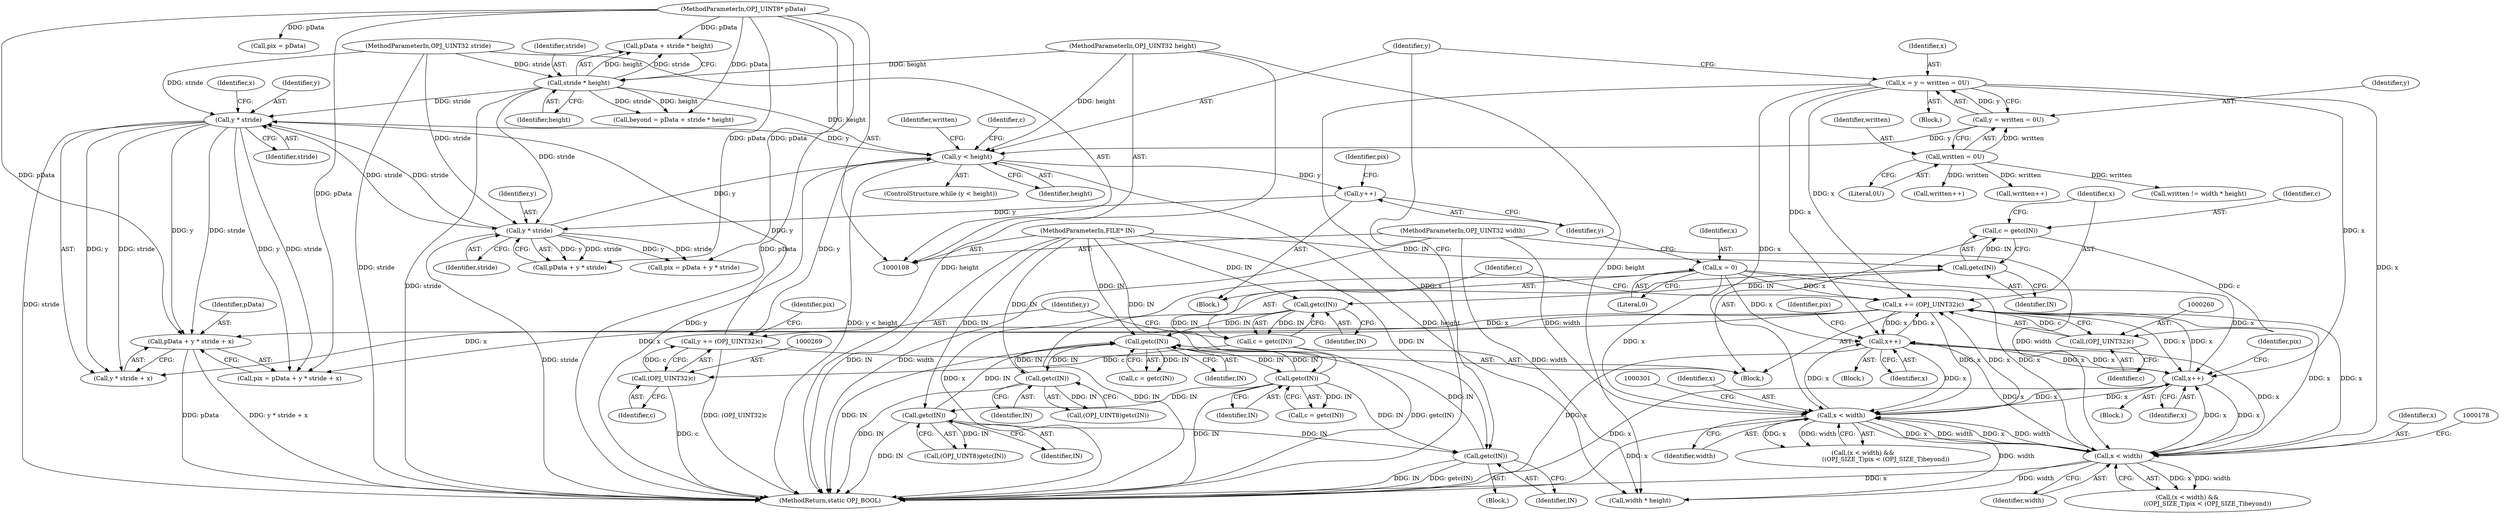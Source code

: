 digraph "0_openjpeg_cbe7384016083eac16078b359acd7a842253d503@pointer" {
"1000273" [label="(Call,pData + y * stride + x)"];
"1000110" [label="(MethodParameterIn,OPJ_UINT8* pData)"];
"1000276" [label="(Call,y * stride)"];
"1000266" [label="(Call,y += (OPJ_UINT32)c)"];
"1000268" [label="(Call,(OPJ_UINT32)c)"];
"1000262" [label="(Call,c = getc(IN))"];
"1000264" [label="(Call,getc(IN))"];
"1000255" [label="(Call,getc(IN))"];
"1000215" [label="(Call,getc(IN))"];
"1000145" [label="(Call,getc(IN))"];
"1000360" [label="(Call,getc(IN))"];
"1000326" [label="(Call,getc(IN))"];
"1000109" [label="(MethodParameterIn,FILE* IN)"];
"1000162" [label="(Call,getc(IN))"];
"1000138" [label="(Call,y < height)"];
"1000237" [label="(Call,y * stride)"];
"1000231" [label="(Call,y++)"];
"1000124" [label="(Call,stride * height)"];
"1000111" [label="(MethodParameterIn,OPJ_UINT32 stride)"];
"1000113" [label="(MethodParameterIn,OPJ_UINT32 height)"];
"1000132" [label="(Call,y = written = 0U)"];
"1000134" [label="(Call,written = 0U)"];
"1000257" [label="(Call,x += (OPJ_UINT32)c)"];
"1000259" [label="(Call,(OPJ_UINT32)c)"];
"1000253" [label="(Call,c = getc(IN))"];
"1000187" [label="(Call,x++)"];
"1000310" [label="(Call,x++)"];
"1000228" [label="(Call,x = 0)"];
"1000296" [label="(Call,x < width)"];
"1000173" [label="(Call,x < width)"];
"1000130" [label="(Call,x = y = written = 0U)"];
"1000112" [label="(MethodParameterIn,OPJ_UINT32 width)"];
"1000227" [label="(Block,)"];
"1000133" [label="(Identifier,y)"];
"1000124" [label="(Call,stride * height)"];
"1000275" [label="(Call,y * stride + x)"];
"1000359" [label="(Block,)"];
"1000137" [label="(ControlStructure,while (y < height))"];
"1000279" [label="(Identifier,x)"];
"1000277" [label="(Identifier,y)"];
"1000134" [label="(Call,written = 0U)"];
"1000252" [label="(Block,)"];
"1000264" [label="(Call,getc(IN))"];
"1000257" [label="(Call,x += (OPJ_UINT32)c)"];
"1000187" [label="(Call,x++)"];
"1000272" [label="(Identifier,pix)"];
"1000127" [label="(Call,pix = pData)"];
"1000364" [label="(Identifier,written)"];
"1000213" [label="(Call,c = getc(IN))"];
"1000233" [label="(Call,pix = pData + y * stride)"];
"1000135" [label="(Identifier,written)"];
"1000139" [label="(Identifier,y)"];
"1000175" [label="(Identifier,width)"];
"1000298" [label="(Identifier,width)"];
"1000297" [label="(Identifier,x)"];
"1000109" [label="(MethodParameterIn,FILE* IN)"];
"1000132" [label="(Call,y = written = 0U)"];
"1000268" [label="(Call,(OPJ_UINT32)c)"];
"1000188" [label="(Identifier,x)"];
"1000172" [label="(Call,(x < width) &&\n                     ((OPJ_SIZE_T)pix < (OPJ_SIZE_T)beyond))"];
"1000131" [label="(Identifier,x)"];
"1000270" [label="(Identifier,c)"];
"1000209" [label="(Call,written++)"];
"1000361" [label="(Identifier,IN)"];
"1000258" [label="(Identifier,x)"];
"1000173" [label="(Call,x < width)"];
"1000265" [label="(Identifier,IN)"];
"1000324" [label="(Call,(OPJ_UINT8)getc(IN))"];
"1000253" [label="(Call,c = getc(IN))"];
"1000230" [label="(Literal,0)"];
"1000120" [label="(Call,beyond = pData + stride * height)"];
"1000140" [label="(Identifier,height)"];
"1000261" [label="(Identifier,c)"];
"1000162" [label="(Call,getc(IN))"];
"1000327" [label="(Identifier,IN)"];
"1000138" [label="(Call,y < height)"];
"1000144" [label="(Identifier,c)"];
"1000229" [label="(Identifier,x)"];
"1000345" [label="(Call,written++)"];
"1000259" [label="(Call,(OPJ_UINT32)c)"];
"1000376" [label="(MethodReturn,static OPJ_BOOL)"];
"1000235" [label="(Call,pData + y * stride)"];
"1000326" [label="(Call,getc(IN))"];
"1000228" [label="(Call,x = 0)"];
"1000232" [label="(Identifier,y)"];
"1000216" [label="(Identifier,IN)"];
"1000263" [label="(Identifier,c)"];
"1000143" [label="(Call,c = getc(IN))"];
"1000190" [label="(Identifier,pix)"];
"1000267" [label="(Identifier,y)"];
"1000254" [label="(Identifier,c)"];
"1000114" [label="(Block,)"];
"1000186" [label="(Block,)"];
"1000309" [label="(Block,)"];
"1000110" [label="(MethodParameterIn,OPJ_UINT8* pData)"];
"1000266" [label="(Call,y += (OPJ_UINT32)c)"];
"1000234" [label="(Identifier,pix)"];
"1000126" [label="(Identifier,height)"];
"1000363" [label="(Call,written != width * height)"];
"1000146" [label="(Identifier,IN)"];
"1000112" [label="(MethodParameterIn,OPJ_UINT32 width)"];
"1000271" [label="(Call,pix = pData + y * stride + x)"];
"1000163" [label="(Identifier,IN)"];
"1000238" [label="(Identifier,y)"];
"1000365" [label="(Call,width * height)"];
"1000122" [label="(Call,pData + stride * height)"];
"1000276" [label="(Call,y * stride)"];
"1000262" [label="(Call,c = getc(IN))"];
"1000255" [label="(Call,getc(IN))"];
"1000239" [label="(Identifier,stride)"];
"1000313" [label="(Identifier,pix)"];
"1000295" [label="(Call,(x < width) &&\n                        ((OPJ_SIZE_T)pix < (OPJ_SIZE_T)beyond))"];
"1000296" [label="(Call,x < width)"];
"1000125" [label="(Identifier,stride)"];
"1000174" [label="(Identifier,x)"];
"1000256" [label="(Identifier,IN)"];
"1000145" [label="(Call,getc(IN))"];
"1000311" [label="(Identifier,x)"];
"1000130" [label="(Call,x = y = written = 0U)"];
"1000273" [label="(Call,pData + y * stride + x)"];
"1000111" [label="(MethodParameterIn,OPJ_UINT32 stride)"];
"1000231" [label="(Call,y++)"];
"1000215" [label="(Call,getc(IN))"];
"1000237" [label="(Call,y * stride)"];
"1000113" [label="(MethodParameterIn,OPJ_UINT32 height)"];
"1000360" [label="(Call,getc(IN))"];
"1000278" [label="(Identifier,stride)"];
"1000160" [label="(Call,(OPJ_UINT8)getc(IN))"];
"1000274" [label="(Identifier,pData)"];
"1000310" [label="(Call,x++)"];
"1000136" [label="(Literal,0U)"];
"1000273" -> "1000271"  [label="AST: "];
"1000273" -> "1000275"  [label="CFG: "];
"1000274" -> "1000273"  [label="AST: "];
"1000275" -> "1000273"  [label="AST: "];
"1000271" -> "1000273"  [label="CFG: "];
"1000273" -> "1000376"  [label="DDG: y * stride + x"];
"1000273" -> "1000376"  [label="DDG: pData"];
"1000110" -> "1000273"  [label="DDG: pData"];
"1000276" -> "1000273"  [label="DDG: y"];
"1000276" -> "1000273"  [label="DDG: stride"];
"1000257" -> "1000273"  [label="DDG: x"];
"1000110" -> "1000108"  [label="AST: "];
"1000110" -> "1000376"  [label="DDG: pData"];
"1000110" -> "1000120"  [label="DDG: pData"];
"1000110" -> "1000122"  [label="DDG: pData"];
"1000110" -> "1000127"  [label="DDG: pData"];
"1000110" -> "1000233"  [label="DDG: pData"];
"1000110" -> "1000235"  [label="DDG: pData"];
"1000110" -> "1000271"  [label="DDG: pData"];
"1000276" -> "1000275"  [label="AST: "];
"1000276" -> "1000278"  [label="CFG: "];
"1000277" -> "1000276"  [label="AST: "];
"1000278" -> "1000276"  [label="AST: "];
"1000279" -> "1000276"  [label="CFG: "];
"1000276" -> "1000376"  [label="DDG: stride"];
"1000276" -> "1000138"  [label="DDG: y"];
"1000276" -> "1000237"  [label="DDG: stride"];
"1000276" -> "1000271"  [label="DDG: y"];
"1000276" -> "1000271"  [label="DDG: stride"];
"1000276" -> "1000275"  [label="DDG: y"];
"1000276" -> "1000275"  [label="DDG: stride"];
"1000266" -> "1000276"  [label="DDG: y"];
"1000124" -> "1000276"  [label="DDG: stride"];
"1000237" -> "1000276"  [label="DDG: stride"];
"1000111" -> "1000276"  [label="DDG: stride"];
"1000266" -> "1000252"  [label="AST: "];
"1000266" -> "1000268"  [label="CFG: "];
"1000267" -> "1000266"  [label="AST: "];
"1000268" -> "1000266"  [label="AST: "];
"1000272" -> "1000266"  [label="CFG: "];
"1000266" -> "1000376"  [label="DDG: (OPJ_UINT32)c"];
"1000268" -> "1000266"  [label="DDG: c"];
"1000138" -> "1000266"  [label="DDG: y"];
"1000268" -> "1000270"  [label="CFG: "];
"1000269" -> "1000268"  [label="AST: "];
"1000270" -> "1000268"  [label="AST: "];
"1000268" -> "1000376"  [label="DDG: c"];
"1000262" -> "1000268"  [label="DDG: c"];
"1000262" -> "1000252"  [label="AST: "];
"1000262" -> "1000264"  [label="CFG: "];
"1000263" -> "1000262"  [label="AST: "];
"1000264" -> "1000262"  [label="AST: "];
"1000267" -> "1000262"  [label="CFG: "];
"1000262" -> "1000376"  [label="DDG: getc(IN)"];
"1000264" -> "1000262"  [label="DDG: IN"];
"1000264" -> "1000265"  [label="CFG: "];
"1000265" -> "1000264"  [label="AST: "];
"1000264" -> "1000376"  [label="DDG: IN"];
"1000264" -> "1000145"  [label="DDG: IN"];
"1000255" -> "1000264"  [label="DDG: IN"];
"1000109" -> "1000264"  [label="DDG: IN"];
"1000255" -> "1000253"  [label="AST: "];
"1000255" -> "1000256"  [label="CFG: "];
"1000256" -> "1000255"  [label="AST: "];
"1000253" -> "1000255"  [label="CFG: "];
"1000255" -> "1000253"  [label="DDG: IN"];
"1000215" -> "1000255"  [label="DDG: IN"];
"1000109" -> "1000255"  [label="DDG: IN"];
"1000215" -> "1000213"  [label="AST: "];
"1000215" -> "1000216"  [label="CFG: "];
"1000216" -> "1000215"  [label="AST: "];
"1000213" -> "1000215"  [label="CFG: "];
"1000215" -> "1000376"  [label="DDG: IN"];
"1000215" -> "1000145"  [label="DDG: IN"];
"1000215" -> "1000213"  [label="DDG: IN"];
"1000145" -> "1000215"  [label="DDG: IN"];
"1000109" -> "1000215"  [label="DDG: IN"];
"1000215" -> "1000326"  [label="DDG: IN"];
"1000215" -> "1000360"  [label="DDG: IN"];
"1000145" -> "1000143"  [label="AST: "];
"1000145" -> "1000146"  [label="CFG: "];
"1000146" -> "1000145"  [label="AST: "];
"1000143" -> "1000145"  [label="CFG: "];
"1000145" -> "1000376"  [label="DDG: IN"];
"1000145" -> "1000143"  [label="DDG: IN"];
"1000360" -> "1000145"  [label="DDG: IN"];
"1000326" -> "1000145"  [label="DDG: IN"];
"1000162" -> "1000145"  [label="DDG: IN"];
"1000109" -> "1000145"  [label="DDG: IN"];
"1000145" -> "1000162"  [label="DDG: IN"];
"1000360" -> "1000359"  [label="AST: "];
"1000360" -> "1000361"  [label="CFG: "];
"1000361" -> "1000360"  [label="AST: "];
"1000139" -> "1000360"  [label="CFG: "];
"1000360" -> "1000376"  [label="DDG: IN"];
"1000360" -> "1000376"  [label="DDG: getc(IN)"];
"1000326" -> "1000360"  [label="DDG: IN"];
"1000109" -> "1000360"  [label="DDG: IN"];
"1000326" -> "1000324"  [label="AST: "];
"1000326" -> "1000327"  [label="CFG: "];
"1000327" -> "1000326"  [label="AST: "];
"1000324" -> "1000326"  [label="CFG: "];
"1000326" -> "1000376"  [label="DDG: IN"];
"1000326" -> "1000324"  [label="DDG: IN"];
"1000109" -> "1000326"  [label="DDG: IN"];
"1000109" -> "1000108"  [label="AST: "];
"1000109" -> "1000376"  [label="DDG: IN"];
"1000109" -> "1000162"  [label="DDG: IN"];
"1000162" -> "1000160"  [label="AST: "];
"1000162" -> "1000163"  [label="CFG: "];
"1000163" -> "1000162"  [label="AST: "];
"1000160" -> "1000162"  [label="CFG: "];
"1000162" -> "1000376"  [label="DDG: IN"];
"1000162" -> "1000160"  [label="DDG: IN"];
"1000138" -> "1000137"  [label="AST: "];
"1000138" -> "1000140"  [label="CFG: "];
"1000139" -> "1000138"  [label="AST: "];
"1000140" -> "1000138"  [label="AST: "];
"1000144" -> "1000138"  [label="CFG: "];
"1000364" -> "1000138"  [label="CFG: "];
"1000138" -> "1000376"  [label="DDG: y"];
"1000138" -> "1000376"  [label="DDG: y < height"];
"1000237" -> "1000138"  [label="DDG: y"];
"1000132" -> "1000138"  [label="DDG: y"];
"1000124" -> "1000138"  [label="DDG: height"];
"1000113" -> "1000138"  [label="DDG: height"];
"1000138" -> "1000231"  [label="DDG: y"];
"1000138" -> "1000365"  [label="DDG: height"];
"1000237" -> "1000235"  [label="AST: "];
"1000237" -> "1000239"  [label="CFG: "];
"1000238" -> "1000237"  [label="AST: "];
"1000239" -> "1000237"  [label="AST: "];
"1000235" -> "1000237"  [label="CFG: "];
"1000237" -> "1000376"  [label="DDG: stride"];
"1000237" -> "1000233"  [label="DDG: y"];
"1000237" -> "1000233"  [label="DDG: stride"];
"1000237" -> "1000235"  [label="DDG: y"];
"1000237" -> "1000235"  [label="DDG: stride"];
"1000231" -> "1000237"  [label="DDG: y"];
"1000124" -> "1000237"  [label="DDG: stride"];
"1000111" -> "1000237"  [label="DDG: stride"];
"1000231" -> "1000227"  [label="AST: "];
"1000231" -> "1000232"  [label="CFG: "];
"1000232" -> "1000231"  [label="AST: "];
"1000234" -> "1000231"  [label="CFG: "];
"1000124" -> "1000122"  [label="AST: "];
"1000124" -> "1000126"  [label="CFG: "];
"1000125" -> "1000124"  [label="AST: "];
"1000126" -> "1000124"  [label="AST: "];
"1000122" -> "1000124"  [label="CFG: "];
"1000124" -> "1000376"  [label="DDG: stride"];
"1000124" -> "1000120"  [label="DDG: stride"];
"1000124" -> "1000120"  [label="DDG: height"];
"1000124" -> "1000122"  [label="DDG: stride"];
"1000124" -> "1000122"  [label="DDG: height"];
"1000111" -> "1000124"  [label="DDG: stride"];
"1000113" -> "1000124"  [label="DDG: height"];
"1000111" -> "1000108"  [label="AST: "];
"1000111" -> "1000376"  [label="DDG: stride"];
"1000113" -> "1000108"  [label="AST: "];
"1000113" -> "1000376"  [label="DDG: height"];
"1000113" -> "1000365"  [label="DDG: height"];
"1000132" -> "1000130"  [label="AST: "];
"1000132" -> "1000134"  [label="CFG: "];
"1000133" -> "1000132"  [label="AST: "];
"1000134" -> "1000132"  [label="AST: "];
"1000130" -> "1000132"  [label="CFG: "];
"1000132" -> "1000130"  [label="DDG: y"];
"1000134" -> "1000132"  [label="DDG: written"];
"1000134" -> "1000136"  [label="CFG: "];
"1000135" -> "1000134"  [label="AST: "];
"1000136" -> "1000134"  [label="AST: "];
"1000134" -> "1000209"  [label="DDG: written"];
"1000134" -> "1000345"  [label="DDG: written"];
"1000134" -> "1000363"  [label="DDG: written"];
"1000257" -> "1000252"  [label="AST: "];
"1000257" -> "1000259"  [label="CFG: "];
"1000258" -> "1000257"  [label="AST: "];
"1000259" -> "1000257"  [label="AST: "];
"1000263" -> "1000257"  [label="CFG: "];
"1000257" -> "1000173"  [label="DDG: x"];
"1000257" -> "1000187"  [label="DDG: x"];
"1000259" -> "1000257"  [label="DDG: c"];
"1000187" -> "1000257"  [label="DDG: x"];
"1000310" -> "1000257"  [label="DDG: x"];
"1000228" -> "1000257"  [label="DDG: x"];
"1000296" -> "1000257"  [label="DDG: x"];
"1000173" -> "1000257"  [label="DDG: x"];
"1000130" -> "1000257"  [label="DDG: x"];
"1000257" -> "1000271"  [label="DDG: x"];
"1000257" -> "1000275"  [label="DDG: x"];
"1000257" -> "1000296"  [label="DDG: x"];
"1000257" -> "1000310"  [label="DDG: x"];
"1000259" -> "1000261"  [label="CFG: "];
"1000260" -> "1000259"  [label="AST: "];
"1000261" -> "1000259"  [label="AST: "];
"1000253" -> "1000259"  [label="DDG: c"];
"1000253" -> "1000252"  [label="AST: "];
"1000254" -> "1000253"  [label="AST: "];
"1000258" -> "1000253"  [label="CFG: "];
"1000187" -> "1000186"  [label="AST: "];
"1000187" -> "1000188"  [label="CFG: "];
"1000188" -> "1000187"  [label="AST: "];
"1000190" -> "1000187"  [label="CFG: "];
"1000187" -> "1000376"  [label="DDG: x"];
"1000187" -> "1000173"  [label="DDG: x"];
"1000310" -> "1000187"  [label="DDG: x"];
"1000228" -> "1000187"  [label="DDG: x"];
"1000296" -> "1000187"  [label="DDG: x"];
"1000173" -> "1000187"  [label="DDG: x"];
"1000130" -> "1000187"  [label="DDG: x"];
"1000187" -> "1000296"  [label="DDG: x"];
"1000187" -> "1000310"  [label="DDG: x"];
"1000310" -> "1000309"  [label="AST: "];
"1000310" -> "1000311"  [label="CFG: "];
"1000311" -> "1000310"  [label="AST: "];
"1000313" -> "1000310"  [label="CFG: "];
"1000310" -> "1000376"  [label="DDG: x"];
"1000310" -> "1000173"  [label="DDG: x"];
"1000310" -> "1000296"  [label="DDG: x"];
"1000228" -> "1000310"  [label="DDG: x"];
"1000296" -> "1000310"  [label="DDG: x"];
"1000173" -> "1000310"  [label="DDG: x"];
"1000130" -> "1000310"  [label="DDG: x"];
"1000228" -> "1000227"  [label="AST: "];
"1000228" -> "1000230"  [label="CFG: "];
"1000229" -> "1000228"  [label="AST: "];
"1000230" -> "1000228"  [label="AST: "];
"1000232" -> "1000228"  [label="CFG: "];
"1000228" -> "1000376"  [label="DDG: x"];
"1000228" -> "1000173"  [label="DDG: x"];
"1000228" -> "1000296"  [label="DDG: x"];
"1000296" -> "1000295"  [label="AST: "];
"1000296" -> "1000298"  [label="CFG: "];
"1000297" -> "1000296"  [label="AST: "];
"1000298" -> "1000296"  [label="AST: "];
"1000301" -> "1000296"  [label="CFG: "];
"1000295" -> "1000296"  [label="CFG: "];
"1000296" -> "1000376"  [label="DDG: x"];
"1000296" -> "1000173"  [label="DDG: x"];
"1000296" -> "1000173"  [label="DDG: width"];
"1000296" -> "1000295"  [label="DDG: x"];
"1000296" -> "1000295"  [label="DDG: width"];
"1000173" -> "1000296"  [label="DDG: x"];
"1000173" -> "1000296"  [label="DDG: width"];
"1000130" -> "1000296"  [label="DDG: x"];
"1000112" -> "1000296"  [label="DDG: width"];
"1000296" -> "1000365"  [label="DDG: width"];
"1000173" -> "1000172"  [label="AST: "];
"1000173" -> "1000175"  [label="CFG: "];
"1000174" -> "1000173"  [label="AST: "];
"1000175" -> "1000173"  [label="AST: "];
"1000178" -> "1000173"  [label="CFG: "];
"1000172" -> "1000173"  [label="CFG: "];
"1000173" -> "1000376"  [label="DDG: x"];
"1000173" -> "1000172"  [label="DDG: x"];
"1000173" -> "1000172"  [label="DDG: width"];
"1000130" -> "1000173"  [label="DDG: x"];
"1000112" -> "1000173"  [label="DDG: width"];
"1000173" -> "1000365"  [label="DDG: width"];
"1000130" -> "1000114"  [label="AST: "];
"1000131" -> "1000130"  [label="AST: "];
"1000139" -> "1000130"  [label="CFG: "];
"1000130" -> "1000376"  [label="DDG: x"];
"1000112" -> "1000108"  [label="AST: "];
"1000112" -> "1000376"  [label="DDG: width"];
"1000112" -> "1000365"  [label="DDG: width"];
}
